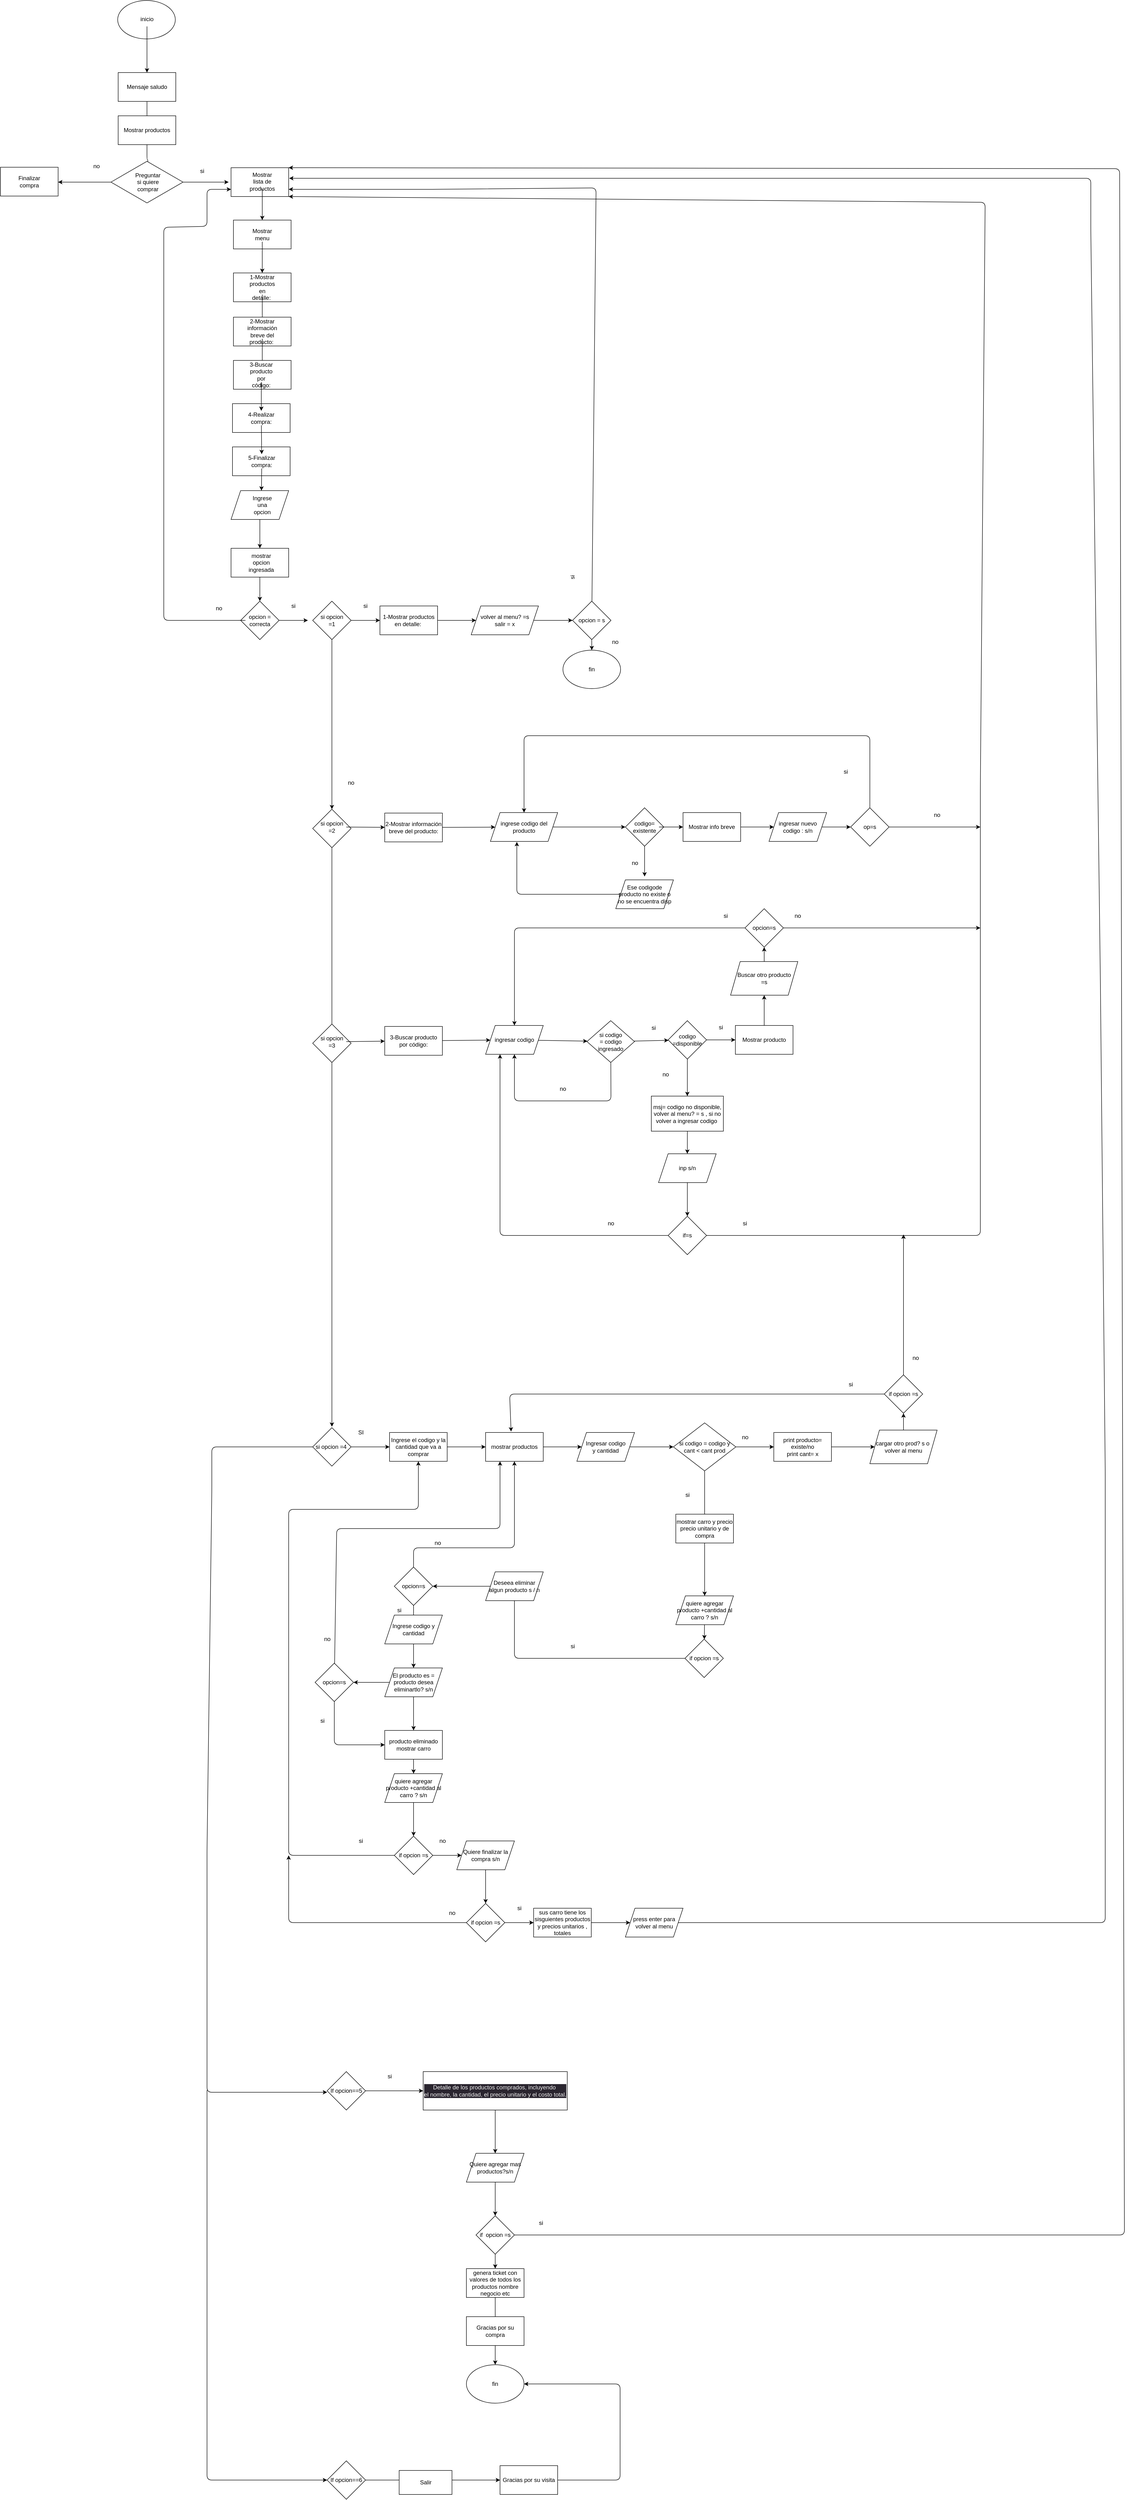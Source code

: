<mxfile>
    <diagram id="wGuZTnUREqj2o4ZN46lO" name="Página-1">
        <mxGraphModel dx="576" dy="446" grid="1" gridSize="10" guides="1" tooltips="1" connect="1" arrows="1" fold="1" page="1" pageScale="1" pageWidth="827" pageHeight="1169" math="0" shadow="0">
            <root>
                <mxCell id="0"/>
                <mxCell id="1" parent="0"/>
                <mxCell id="4" value="" style="ellipse;whiteSpace=wrap;html=1;" parent="1" vertex="1">
                    <mxGeometry x="294" y="10" width="120" height="80" as="geometry"/>
                </mxCell>
                <mxCell id="15" value="" style="edgeStyle=none;html=1;" parent="1" source="5" target="6" edge="1">
                    <mxGeometry relative="1" as="geometry"/>
                </mxCell>
                <mxCell id="5" value="inicio" style="text;html=1;strokeColor=none;fillColor=none;align=center;verticalAlign=middle;whiteSpace=wrap;rounded=0;" parent="1" vertex="1">
                    <mxGeometry x="325" y="34" width="60" height="30" as="geometry"/>
                </mxCell>
                <mxCell id="14" value="" style="edgeStyle=elbowEdgeStyle;html=1;elbow=vertical;startArrow=none;endArrow=none;" parent="1" source="6" target="7" edge="1">
                    <mxGeometry relative="1" as="geometry"/>
                </mxCell>
                <UserObject label="Mensaje saludo" treeRoot="1" id="6">
                    <mxCell style="whiteSpace=wrap;html=1;align=center;treeFolding=1;treeMoving=1;newEdgeStyle={&quot;edgeStyle&quot;:&quot;elbowEdgeStyle&quot;,&quot;startArrow&quot;:&quot;none&quot;,&quot;endArrow&quot;:&quot;none&quot;};" parent="1" vertex="1">
                        <mxGeometry x="295" y="160" width="120" height="60" as="geometry"/>
                    </mxCell>
                </UserObject>
                <mxCell id="13" value="" style="edgeStyle=elbowEdgeStyle;html=1;elbow=vertical;startArrow=none;endArrow=none;" parent="1" source="7" target="12" edge="1">
                    <mxGeometry relative="1" as="geometry"/>
                </mxCell>
                <UserObject label="Mostrar productos" treeRoot="1" id="7">
                    <mxCell style="whiteSpace=wrap;html=1;align=center;treeFolding=1;treeMoving=1;newEdgeStyle={&quot;edgeStyle&quot;:&quot;elbowEdgeStyle&quot;,&quot;startArrow&quot;:&quot;none&quot;,&quot;endArrow&quot;:&quot;none&quot;};" parent="1" vertex="1">
                        <mxGeometry x="295" y="250" width="120" height="60" as="geometry"/>
                    </mxCell>
                </UserObject>
                <mxCell id="22" value="" style="edgeStyle=none;html=1;" parent="1" source="10" edge="1">
                    <mxGeometry relative="1" as="geometry">
                        <mxPoint x="525" y="388" as="targetPoint"/>
                    </mxGeometry>
                </mxCell>
                <mxCell id="26" value="" style="edgeStyle=none;html=1;" parent="1" source="10" edge="1">
                    <mxGeometry relative="1" as="geometry">
                        <mxPoint x="170" y="388" as="targetPoint"/>
                    </mxGeometry>
                </mxCell>
                <mxCell id="10" value="" style="html=1;whiteSpace=wrap;aspect=fixed;shape=isoRectangle;" parent="1" vertex="1">
                    <mxGeometry x="280" y="343" width="150" height="90" as="geometry"/>
                </mxCell>
                <mxCell id="12" value="Preguntar si quiere comprar" style="text;html=1;strokeColor=none;fillColor=none;align=center;verticalAlign=middle;whiteSpace=wrap;rounded=0;" parent="1" vertex="1">
                    <mxGeometry x="327" y="373" width="60" height="30" as="geometry"/>
                </mxCell>
                <mxCell id="27" value="" style="whiteSpace=wrap;html=1;" parent="1" vertex="1">
                    <mxGeometry x="50" y="357" width="120" height="60" as="geometry"/>
                </mxCell>
                <mxCell id="29" value="Finalizar compra" style="text;html=1;strokeColor=none;fillColor=none;align=center;verticalAlign=middle;whiteSpace=wrap;rounded=0;" parent="1" vertex="1">
                    <mxGeometry x="80" y="372" width="60" height="30" as="geometry"/>
                </mxCell>
                <mxCell id="30" value="" style="whiteSpace=wrap;html=1;" parent="1" vertex="1">
                    <mxGeometry x="530" y="358" width="120" height="60" as="geometry"/>
                </mxCell>
                <mxCell id="34" value="" style="edgeStyle=none;html=1;" parent="1" source="32" target="33" edge="1">
                    <mxGeometry relative="1" as="geometry"/>
                </mxCell>
                <mxCell id="32" value="Mostrar lista de productos" style="text;html=1;strokeColor=none;fillColor=none;align=center;verticalAlign=middle;whiteSpace=wrap;rounded=0;" parent="1" vertex="1">
                    <mxGeometry x="565" y="372" width="60" height="30" as="geometry"/>
                </mxCell>
                <mxCell id="33" value="" style="whiteSpace=wrap;html=1;" parent="1" vertex="1">
                    <mxGeometry x="535" y="467" width="120" height="60" as="geometry"/>
                </mxCell>
                <mxCell id="39" value="" style="edgeStyle=none;html=1;" parent="1" source="35" target="38" edge="1">
                    <mxGeometry relative="1" as="geometry"/>
                </mxCell>
                <mxCell id="35" value="Mostrar menu" style="text;html=1;strokeColor=none;fillColor=none;align=center;verticalAlign=middle;whiteSpace=wrap;rounded=0;" parent="1" vertex="1">
                    <mxGeometry x="565" y="482" width="60" height="30" as="geometry"/>
                </mxCell>
                <mxCell id="38" value="" style="whiteSpace=wrap;html=1;" parent="1" vertex="1">
                    <mxGeometry x="535" y="577" width="120" height="60" as="geometry"/>
                </mxCell>
                <mxCell id="47" value="" style="edgeStyle=none;html=1;" parent="1" edge="1">
                    <mxGeometry relative="1" as="geometry">
                        <mxPoint x="595" y="622" as="sourcePoint"/>
                        <mxPoint x="595" y="684" as="targetPoint"/>
                    </mxGeometry>
                </mxCell>
                <mxCell id="41" value="" style="whiteSpace=wrap;html=1;" parent="1" vertex="1">
                    <mxGeometry x="535" y="669" width="120" height="60" as="geometry"/>
                </mxCell>
                <mxCell id="48" value="" style="edgeStyle=none;html=1;" parent="1" edge="1">
                    <mxGeometry relative="1" as="geometry">
                        <mxPoint x="595" y="714" as="sourcePoint"/>
                        <mxPoint x="595" y="774" as="targetPoint"/>
                    </mxGeometry>
                </mxCell>
                <mxCell id="43" value="" style="whiteSpace=wrap;html=1;" parent="1" vertex="1">
                    <mxGeometry x="535" y="759" width="120" height="60" as="geometry"/>
                </mxCell>
                <mxCell id="45" value="" style="whiteSpace=wrap;html=1;" parent="1" vertex="1">
                    <mxGeometry x="533" y="849" width="120" height="60" as="geometry"/>
                </mxCell>
                <mxCell id="50" value="" style="whiteSpace=wrap;html=1;" parent="1" vertex="1">
                    <mxGeometry x="533" y="939" width="120" height="60" as="geometry"/>
                </mxCell>
                <mxCell id="74" value="" style="edgeStyle=none;html=1;" parent="1" source="51" edge="1">
                    <mxGeometry relative="1" as="geometry">
                        <mxPoint x="593.33" y="1030" as="targetPoint"/>
                    </mxGeometry>
                </mxCell>
                <mxCell id="51" value="5-Finalizar compra:" style="text;html=1;strokeColor=none;fillColor=none;align=center;verticalAlign=middle;whiteSpace=wrap;rounded=0;" parent="1" vertex="1">
                    <mxGeometry x="564" y="954" width="60" height="30" as="geometry"/>
                </mxCell>
                <mxCell id="59" value="" style="edgeStyle=none;html=1;" parent="1" source="52" target="51" edge="1">
                    <mxGeometry relative="1" as="geometry"/>
                </mxCell>
                <mxCell id="52" value="4-Realizar compra:" style="text;html=1;strokeColor=none;fillColor=none;align=center;verticalAlign=middle;whiteSpace=wrap;rounded=0;" parent="1" vertex="1">
                    <mxGeometry x="563" y="864" width="60" height="30" as="geometry"/>
                </mxCell>
                <mxCell id="58" value="" style="edgeStyle=none;html=1;" parent="1" source="53" target="52" edge="1">
                    <mxGeometry relative="1" as="geometry"/>
                </mxCell>
                <mxCell id="53" value="3-Buscar producto por código:" style="text;html=1;strokeColor=none;fillColor=none;align=center;verticalAlign=middle;whiteSpace=wrap;rounded=0;" parent="1" vertex="1">
                    <mxGeometry x="563" y="774" width="60" height="30" as="geometry"/>
                </mxCell>
                <mxCell id="54" value="1-Mostrar productos en detalle:&amp;nbsp;" style="text;html=1;strokeColor=none;fillColor=none;align=center;verticalAlign=middle;whiteSpace=wrap;rounded=0;" parent="1" vertex="1">
                    <mxGeometry x="565" y="592" width="60" height="30" as="geometry"/>
                </mxCell>
                <mxCell id="55" value="2-Mostrar información breve del producto:&amp;nbsp;" style="text;html=1;strokeColor=none;fillColor=none;align=center;verticalAlign=middle;whiteSpace=wrap;rounded=0;" parent="1" vertex="1">
                    <mxGeometry x="565" y="684" width="60" height="30" as="geometry"/>
                </mxCell>
                <mxCell id="56" value="si" style="text;html=1;strokeColor=none;fillColor=none;align=center;verticalAlign=middle;whiteSpace=wrap;rounded=0;" parent="1" vertex="1">
                    <mxGeometry x="440" y="350" width="60" height="30" as="geometry"/>
                </mxCell>
                <mxCell id="57" value="no" style="text;html=1;strokeColor=none;fillColor=none;align=center;verticalAlign=middle;whiteSpace=wrap;rounded=0;" parent="1" vertex="1">
                    <mxGeometry x="220" y="340" width="60" height="30" as="geometry"/>
                </mxCell>
                <mxCell id="86" value="" style="edgeStyle=none;html=1;" parent="1" source="75" target="84" edge="1">
                    <mxGeometry relative="1" as="geometry"/>
                </mxCell>
                <mxCell id="75" value="" style="shape=parallelogram;perimeter=parallelogramPerimeter;whiteSpace=wrap;html=1;fixedSize=1;" parent="1" vertex="1">
                    <mxGeometry x="530" y="1030" width="120" height="60" as="geometry"/>
                </mxCell>
                <mxCell id="76" value="Ingrese una opcion" style="text;html=1;strokeColor=none;fillColor=none;align=center;verticalAlign=middle;whiteSpace=wrap;rounded=0;" parent="1" vertex="1">
                    <mxGeometry x="565" y="1045" width="60" height="30" as="geometry"/>
                </mxCell>
                <mxCell id="89" value="" style="edgeStyle=none;html=1;" parent="1" source="84" target="88" edge="1">
                    <mxGeometry relative="1" as="geometry"/>
                </mxCell>
                <mxCell id="84" value="" style="whiteSpace=wrap;html=1;" parent="1" vertex="1">
                    <mxGeometry x="530" y="1150" width="120" height="60" as="geometry"/>
                </mxCell>
                <mxCell id="87" value="mostrar opcion ingresada" style="text;html=1;strokeColor=none;fillColor=none;align=center;verticalAlign=middle;whiteSpace=wrap;rounded=0;" parent="1" vertex="1">
                    <mxGeometry x="563" y="1165" width="60" height="30" as="geometry"/>
                </mxCell>
                <mxCell id="92" value="" style="edgeStyle=none;html=1;" parent="1" source="88" edge="1">
                    <mxGeometry relative="1" as="geometry">
                        <mxPoint x="690" y="1300" as="targetPoint"/>
                    </mxGeometry>
                </mxCell>
                <mxCell id="88" value="" style="rhombus;whiteSpace=wrap;html=1;" parent="1" vertex="1">
                    <mxGeometry x="550" y="1260" width="80" height="80" as="geometry"/>
                </mxCell>
                <mxCell id="100" style="edgeStyle=none;html=1;entryX=0;entryY=0.75;entryDx=0;entryDy=0;" parent="1" source="90" target="30" edge="1">
                    <mxGeometry relative="1" as="geometry">
                        <mxPoint x="400" y="1300" as="targetPoint"/>
                        <Array as="points">
                            <mxPoint x="390" y="1300"/>
                            <mxPoint x="390" y="482"/>
                            <mxPoint x="480" y="480"/>
                            <mxPoint x="480" y="403"/>
                        </Array>
                    </mxGeometry>
                </mxCell>
                <mxCell id="90" value="opcion = correcta" style="text;html=1;strokeColor=none;fillColor=none;align=center;verticalAlign=middle;whiteSpace=wrap;rounded=0;" parent="1" vertex="1">
                    <mxGeometry x="560" y="1285" width="60" height="30" as="geometry"/>
                </mxCell>
                <mxCell id="96" value="si" style="text;html=1;strokeColor=none;fillColor=none;align=center;verticalAlign=middle;whiteSpace=wrap;rounded=0;" parent="1" vertex="1">
                    <mxGeometry x="780" y="1255" width="60" height="30" as="geometry"/>
                </mxCell>
                <mxCell id="99" value="no" style="text;html=1;strokeColor=none;fillColor=none;align=center;verticalAlign=middle;whiteSpace=wrap;rounded=0;" parent="1" vertex="1">
                    <mxGeometry x="475" y="1260" width="60" height="30" as="geometry"/>
                </mxCell>
                <mxCell id="104" value="" style="edgeStyle=none;html=1;" parent="1" source="101" target="103" edge="1">
                    <mxGeometry relative="1" as="geometry"/>
                </mxCell>
                <mxCell id="106" value="" style="edgeStyle=none;html=1;" parent="1" source="101" target="105" edge="1">
                    <mxGeometry relative="1" as="geometry"/>
                </mxCell>
                <mxCell id="101" value="" style="rhombus;whiteSpace=wrap;html=1;" parent="1" vertex="1">
                    <mxGeometry x="700" y="1260" width="80" height="80" as="geometry"/>
                </mxCell>
                <mxCell id="102" value="si opcion =1" style="text;html=1;strokeColor=none;fillColor=none;align=center;verticalAlign=middle;whiteSpace=wrap;rounded=0;" parent="1" vertex="1">
                    <mxGeometry x="710" y="1285" width="60" height="30" as="geometry"/>
                </mxCell>
                <mxCell id="118" value="" style="edgeStyle=none;html=1;" parent="1" source="103" edge="1">
                    <mxGeometry relative="1" as="geometry">
                        <mxPoint x="1040" y="1300" as="targetPoint"/>
                    </mxGeometry>
                </mxCell>
                <mxCell id="103" value="1-Mostrar productos en detalle:&amp;nbsp;" style="whiteSpace=wrap;html=1;" parent="1" vertex="1">
                    <mxGeometry x="840" y="1270" width="120" height="60" as="geometry"/>
                </mxCell>
                <mxCell id="116" value="" style="edgeStyle=none;html=1;" parent="1" source="105" target="114" edge="1">
                    <mxGeometry relative="1" as="geometry"/>
                </mxCell>
                <mxCell id="105" value="" style="rhombus;whiteSpace=wrap;html=1;" parent="1" vertex="1">
                    <mxGeometry x="700" y="1693" width="80" height="80" as="geometry"/>
                </mxCell>
                <mxCell id="109" value="" style="edgeStyle=none;html=1;" parent="1" source="107" target="108" edge="1">
                    <mxGeometry relative="1" as="geometry"/>
                </mxCell>
                <mxCell id="107" value="si opcion =2" style="text;html=1;strokeColor=none;fillColor=none;align=center;verticalAlign=middle;whiteSpace=wrap;rounded=0;" parent="1" vertex="1">
                    <mxGeometry x="710" y="1715" width="60" height="30" as="geometry"/>
                </mxCell>
                <mxCell id="137" value="" style="edgeStyle=none;html=1;" parent="1" source="108" target="130" edge="1">
                    <mxGeometry relative="1" as="geometry"/>
                </mxCell>
                <mxCell id="108" value="2-Mostrar información breve del producto:" style="whiteSpace=wrap;html=1;" parent="1" vertex="1">
                    <mxGeometry x="850" y="1701" width="120" height="60" as="geometry"/>
                </mxCell>
                <mxCell id="110" value="no" style="text;html=1;strokeColor=none;fillColor=none;align=center;verticalAlign=middle;whiteSpace=wrap;rounded=0;" parent="1" vertex="1">
                    <mxGeometry x="750" y="1623" width="60" height="30" as="geometry"/>
                </mxCell>
                <mxCell id="111" value="si" style="text;html=1;strokeColor=none;fillColor=none;align=center;verticalAlign=middle;whiteSpace=wrap;rounded=0;" parent="1" vertex="1">
                    <mxGeometry x="630" y="1255" width="60" height="30" as="geometry"/>
                </mxCell>
                <mxCell id="180" style="edgeStyle=none;html=1;" edge="1" parent="1" source="112">
                    <mxGeometry relative="1" as="geometry">
                        <mxPoint x="740" y="2978" as="targetPoint"/>
                    </mxGeometry>
                </mxCell>
                <mxCell id="112" value="" style="rhombus;whiteSpace=wrap;html=1;" parent="1" vertex="1">
                    <mxGeometry x="700" y="2140" width="80" height="80" as="geometry"/>
                </mxCell>
                <mxCell id="113" value="" style="edgeStyle=none;html=1;" parent="1" source="114" target="115" edge="1">
                    <mxGeometry relative="1" as="geometry"/>
                </mxCell>
                <mxCell id="114" value="si opcion =3" style="text;html=1;strokeColor=none;fillColor=none;align=center;verticalAlign=middle;whiteSpace=wrap;rounded=0;" parent="1" vertex="1">
                    <mxGeometry x="710" y="2162" width="60" height="30" as="geometry"/>
                </mxCell>
                <mxCell id="140" value="" style="edgeStyle=none;html=1;" parent="1" source="115" target="139" edge="1">
                    <mxGeometry relative="1" as="geometry"/>
                </mxCell>
                <mxCell id="115" value="3-Buscar producto por código:" style="whiteSpace=wrap;html=1;" parent="1" vertex="1">
                    <mxGeometry x="850" y="2145" width="120" height="60" as="geometry"/>
                </mxCell>
                <mxCell id="121" value="" style="edgeStyle=none;html=1;" parent="1" source="119" target="120" edge="1">
                    <mxGeometry relative="1" as="geometry"/>
                </mxCell>
                <mxCell id="119" value="volver al menu? =s&lt;br&gt;salir = x" style="shape=parallelogram;perimeter=parallelogramPerimeter;whiteSpace=wrap;html=1;fixedSize=1;" parent="1" vertex="1">
                    <mxGeometry x="1030" y="1270" width="140" height="60" as="geometry"/>
                </mxCell>
                <mxCell id="124" style="edgeStyle=none;html=1;entryX=1;entryY=0.75;entryDx=0;entryDy=0;" parent="1" source="120" target="30" edge="1">
                    <mxGeometry relative="1" as="geometry">
                        <mxPoint x="1281" y="1130" as="targetPoint"/>
                        <Array as="points">
                            <mxPoint x="1290" y="400"/>
                            <mxPoint x="950" y="403"/>
                        </Array>
                    </mxGeometry>
                </mxCell>
                <mxCell id="126" value="" style="edgeStyle=none;html=1;" parent="1" source="120" target="125" edge="1">
                    <mxGeometry relative="1" as="geometry"/>
                </mxCell>
                <mxCell id="120" value="" style="rhombus;whiteSpace=wrap;html=1;" parent="1" vertex="1">
                    <mxGeometry x="1241" y="1260" width="80" height="80" as="geometry"/>
                </mxCell>
                <mxCell id="123" value="opcion = s" style="text;html=1;strokeColor=none;fillColor=none;align=center;verticalAlign=middle;whiteSpace=wrap;rounded=0;" parent="1" vertex="1">
                    <mxGeometry x="1251" y="1285" width="60" height="30" as="geometry"/>
                </mxCell>
                <mxCell id="125" value="fin" style="ellipse;whiteSpace=wrap;html=1;" parent="1" vertex="1">
                    <mxGeometry x="1221" y="1362" width="120" height="80" as="geometry"/>
                </mxCell>
                <mxCell id="127" value="si" style="text;html=1;strokeColor=none;fillColor=none;align=center;verticalAlign=middle;whiteSpace=wrap;rounded=0;rotation=-90;" parent="1" vertex="1">
                    <mxGeometry x="1211" y="1195" width="60" height="30" as="geometry"/>
                </mxCell>
                <mxCell id="128" value="no" style="text;html=1;strokeColor=none;fillColor=none;align=center;verticalAlign=middle;whiteSpace=wrap;rounded=0;" parent="1" vertex="1">
                    <mxGeometry x="1300" y="1330" width="60" height="30" as="geometry"/>
                </mxCell>
                <mxCell id="129" value="" style="edgeStyle=none;html=1;" parent="1" source="130" target="132" edge="1">
                    <mxGeometry relative="1" as="geometry"/>
                </mxCell>
                <mxCell id="130" value="ingrese codigo del producto" style="shape=parallelogram;perimeter=parallelogramPerimeter;whiteSpace=wrap;html=1;fixedSize=1;" parent="1" vertex="1">
                    <mxGeometry x="1070" y="1700" width="140" height="60" as="geometry"/>
                </mxCell>
                <mxCell id="131" value="" style="edgeStyle=none;html=1;" parent="1" source="132" edge="1">
                    <mxGeometry relative="1" as="geometry">
                        <mxPoint x="1391" y="1833" as="targetPoint"/>
                    </mxGeometry>
                </mxCell>
                <mxCell id="132" value="" style="rhombus;whiteSpace=wrap;html=1;" parent="1" vertex="1">
                    <mxGeometry x="1351" y="1690" width="80" height="80" as="geometry"/>
                </mxCell>
                <mxCell id="190" value="" style="edgeStyle=none;html=1;" edge="1" parent="1" source="133" target="189">
                    <mxGeometry relative="1" as="geometry"/>
                </mxCell>
                <mxCell id="133" value="codigo=&lt;br&gt;existente" style="text;html=1;strokeColor=none;fillColor=none;align=center;verticalAlign=middle;whiteSpace=wrap;rounded=0;" parent="1" vertex="1">
                    <mxGeometry x="1361" y="1715" width="60" height="30" as="geometry"/>
                </mxCell>
                <mxCell id="135" value="si" style="text;html=1;strokeColor=none;fillColor=none;align=center;verticalAlign=middle;whiteSpace=wrap;rounded=0;rotation=0;" parent="1" vertex="1">
                    <mxGeometry x="1780" y="1600" width="60" height="30" as="geometry"/>
                </mxCell>
                <mxCell id="136" value="no" style="text;html=1;strokeColor=none;fillColor=none;align=center;verticalAlign=middle;whiteSpace=wrap;rounded=0;" parent="1" vertex="1">
                    <mxGeometry x="1341" y="1790" width="60" height="30" as="geometry"/>
                </mxCell>
                <mxCell id="142" value="" style="edgeStyle=none;html=1;" parent="1" source="139" target="141" edge="1">
                    <mxGeometry relative="1" as="geometry"/>
                </mxCell>
                <mxCell id="139" value="ingresar codigo" style="shape=parallelogram;perimeter=parallelogramPerimeter;whiteSpace=wrap;html=1;fixedSize=1;" parent="1" vertex="1">
                    <mxGeometry x="1060" y="2143" width="120" height="60" as="geometry"/>
                </mxCell>
                <mxCell id="144" value="" style="edgeStyle=none;html=1;" parent="1" source="141" target="143" edge="1">
                    <mxGeometry relative="1" as="geometry"/>
                </mxCell>
                <mxCell id="148" style="edgeStyle=none;html=1;entryX=0.5;entryY=1;entryDx=0;entryDy=0;" edge="1" parent="1" source="141" target="139">
                    <mxGeometry relative="1" as="geometry">
                        <Array as="points">
                            <mxPoint x="1321" y="2300"/>
                            <mxPoint x="1120" y="2300"/>
                        </Array>
                    </mxGeometry>
                </mxCell>
                <mxCell id="141" value="si codigo&lt;br&gt;= codigo ingresado" style="rhombus;whiteSpace=wrap;html=1;" parent="1" vertex="1">
                    <mxGeometry x="1271" y="2133" width="99" height="87" as="geometry"/>
                </mxCell>
                <mxCell id="146" value="" style="edgeStyle=none;html=1;" edge="1" parent="1" source="143" target="145">
                    <mxGeometry relative="1" as="geometry"/>
                </mxCell>
                <mxCell id="154" value="" style="edgeStyle=none;html=1;" edge="1" parent="1" source="143" target="153">
                    <mxGeometry relative="1" as="geometry"/>
                </mxCell>
                <mxCell id="143" value="codigo&lt;br&gt;=disponible" style="rhombus;whiteSpace=wrap;html=1;" parent="1" vertex="1">
                    <mxGeometry x="1440" y="2133" width="80" height="80" as="geometry"/>
                </mxCell>
                <mxCell id="172" value="" style="edgeStyle=none;html=1;" edge="1" parent="1" source="145" target="171">
                    <mxGeometry relative="1" as="geometry"/>
                </mxCell>
                <mxCell id="145" value="Mostrar producto" style="whiteSpace=wrap;html=1;" vertex="1" parent="1">
                    <mxGeometry x="1580" y="2143" width="120" height="60" as="geometry"/>
                </mxCell>
                <mxCell id="147" value="no" style="text;html=1;strokeColor=none;fillColor=none;align=center;verticalAlign=middle;whiteSpace=wrap;rounded=0;" vertex="1" parent="1">
                    <mxGeometry x="1191" y="2260" width="60" height="30" as="geometry"/>
                </mxCell>
                <mxCell id="149" value="si" style="text;html=1;strokeColor=none;fillColor=none;align=center;verticalAlign=middle;whiteSpace=wrap;rounded=0;" vertex="1" parent="1">
                    <mxGeometry x="1380" y="2133" width="60" height="30" as="geometry"/>
                </mxCell>
                <mxCell id="150" value="si" style="text;html=1;strokeColor=none;fillColor=none;align=center;verticalAlign=middle;whiteSpace=wrap;rounded=0;" vertex="1" parent="1">
                    <mxGeometry x="1520" y="2132" width="60" height="30" as="geometry"/>
                </mxCell>
                <mxCell id="156" value="" style="edgeStyle=none;html=1;" edge="1" parent="1" source="153" target="155">
                    <mxGeometry relative="1" as="geometry"/>
                </mxCell>
                <mxCell id="153" value="msj= codigo no disponible, volver al menu? = s , si no volver a ingresar codigo&amp;nbsp;" style="whiteSpace=wrap;html=1;" vertex="1" parent="1">
                    <mxGeometry x="1405" y="2290" width="150" height="73" as="geometry"/>
                </mxCell>
                <mxCell id="161" value="" style="edgeStyle=none;html=1;" edge="1" parent="1" source="155" target="160">
                    <mxGeometry relative="1" as="geometry"/>
                </mxCell>
                <mxCell id="155" value="inp s/n" style="shape=parallelogram;perimeter=parallelogramPerimeter;whiteSpace=wrap;html=1;fixedSize=1;" vertex="1" parent="1">
                    <mxGeometry x="1420" y="2410" width="120" height="60" as="geometry"/>
                </mxCell>
                <mxCell id="162" style="edgeStyle=none;html=1;entryX=0.25;entryY=1;entryDx=0;entryDy=0;" edge="1" parent="1" source="160" target="139">
                    <mxGeometry relative="1" as="geometry">
                        <Array as="points">
                            <mxPoint x="1090" y="2580"/>
                        </Array>
                    </mxGeometry>
                </mxCell>
                <mxCell id="165" style="edgeStyle=none;html=1;exitX=1;exitY=0.5;exitDx=0;exitDy=0;entryX=1;entryY=1;entryDx=0;entryDy=0;" edge="1" parent="1" source="160" target="30">
                    <mxGeometry relative="1" as="geometry">
                        <mxPoint x="1710" y="2580" as="targetPoint"/>
                        <Array as="points">
                            <mxPoint x="1750" y="2580"/>
                            <mxPoint x="2090" y="2580"/>
                            <mxPoint x="2090" y="1650"/>
                            <mxPoint x="2100" y="430"/>
                        </Array>
                    </mxGeometry>
                </mxCell>
                <mxCell id="160" value="if=s" style="rhombus;whiteSpace=wrap;html=1;" vertex="1" parent="1">
                    <mxGeometry x="1440" y="2540" width="80" height="80" as="geometry"/>
                </mxCell>
                <mxCell id="164" value="no" style="text;html=1;strokeColor=none;fillColor=none;align=center;verticalAlign=middle;whiteSpace=wrap;rounded=0;" vertex="1" parent="1">
                    <mxGeometry x="1290.5" y="2540" width="60" height="30" as="geometry"/>
                </mxCell>
                <mxCell id="166" value="si" style="text;html=1;strokeColor=none;fillColor=none;align=center;verticalAlign=middle;whiteSpace=wrap;rounded=0;" vertex="1" parent="1">
                    <mxGeometry x="1570" y="2540" width="60" height="30" as="geometry"/>
                </mxCell>
                <mxCell id="168" value="no" style="text;html=1;strokeColor=none;fillColor=none;align=center;verticalAlign=middle;whiteSpace=wrap;rounded=0;" vertex="1" parent="1">
                    <mxGeometry x="1405" y="2230" width="60" height="30" as="geometry"/>
                </mxCell>
                <mxCell id="176" style="edgeStyle=none;html=1;entryX=0.5;entryY=0;entryDx=0;entryDy=0;" edge="1" parent="1" source="169" target="139">
                    <mxGeometry relative="1" as="geometry">
                        <mxPoint x="1140" y="1940" as="targetPoint"/>
                        <Array as="points">
                            <mxPoint x="1120" y="1940"/>
                        </Array>
                    </mxGeometry>
                </mxCell>
                <mxCell id="177" style="edgeStyle=none;html=1;" edge="1" parent="1" source="169">
                    <mxGeometry relative="1" as="geometry">
                        <mxPoint x="2090" y="1940" as="targetPoint"/>
                    </mxGeometry>
                </mxCell>
                <mxCell id="169" value="opcion=s" style="rhombus;whiteSpace=wrap;html=1;" vertex="1" parent="1">
                    <mxGeometry x="1600" y="1900" width="80" height="80" as="geometry"/>
                </mxCell>
                <mxCell id="173" value="" style="edgeStyle=none;html=1;" edge="1" parent="1" source="171" target="169">
                    <mxGeometry relative="1" as="geometry"/>
                </mxCell>
                <mxCell id="171" value="Buscar otro producto&lt;br&gt;=s" style="shape=parallelogram;perimeter=parallelogramPerimeter;whiteSpace=wrap;html=1;fixedSize=1;" vertex="1" parent="1">
                    <mxGeometry x="1570" y="2010" width="140" height="70" as="geometry"/>
                </mxCell>
                <mxCell id="175" value="si" style="text;html=1;strokeColor=none;fillColor=none;align=center;verticalAlign=middle;whiteSpace=wrap;rounded=0;" vertex="1" parent="1">
                    <mxGeometry x="1530" y="1900" width="60" height="30" as="geometry"/>
                </mxCell>
                <mxCell id="178" value="no" style="text;html=1;strokeColor=none;fillColor=none;align=center;verticalAlign=middle;whiteSpace=wrap;rounded=0;" vertex="1" parent="1">
                    <mxGeometry x="1680" y="1900" width="60" height="30" as="geometry"/>
                </mxCell>
                <mxCell id="200" value="" style="edgeStyle=none;html=1;" edge="1" parent="1" source="181" target="199">
                    <mxGeometry relative="1" as="geometry"/>
                </mxCell>
                <mxCell id="268" style="edgeStyle=none;html=1;exitX=0;exitY=0.5;exitDx=0;exitDy=0;" edge="1" parent="1" source="181">
                    <mxGeometry relative="1" as="geometry">
                        <mxPoint x="730" y="4363" as="targetPoint"/>
                        <mxPoint x="600" y="3020" as="sourcePoint"/>
                        <Array as="points">
                            <mxPoint x="490" y="3020"/>
                            <mxPoint x="490" y="3110"/>
                            <mxPoint x="480" y="3860"/>
                            <mxPoint x="480" y="4363"/>
                        </Array>
                    </mxGeometry>
                </mxCell>
                <mxCell id="181" value="si opcion =4&amp;nbsp;" style="rhombus;whiteSpace=wrap;html=1;" vertex="1" parent="1">
                    <mxGeometry x="700" y="2980" width="80" height="80" as="geometry"/>
                </mxCell>
                <mxCell id="188" style="edgeStyle=none;html=1;entryX=0.393;entryY=1.017;entryDx=0;entryDy=0;entryPerimeter=0;" edge="1" parent="1" source="187" target="130">
                    <mxGeometry relative="1" as="geometry">
                        <mxPoint x="1137" y="1870" as="targetPoint"/>
                        <Array as="points">
                            <mxPoint x="1125" y="1870"/>
                        </Array>
                    </mxGeometry>
                </mxCell>
                <mxCell id="187" value="Ese codigode producto no existe o no se encuentra disp" style="shape=parallelogram;perimeter=parallelogramPerimeter;whiteSpace=wrap;html=1;fixedSize=1;" vertex="1" parent="1">
                    <mxGeometry x="1331" y="1840" width="120" height="60" as="geometry"/>
                </mxCell>
                <mxCell id="192" value="" style="edgeStyle=none;html=1;" edge="1" parent="1" source="189" target="191">
                    <mxGeometry relative="1" as="geometry"/>
                </mxCell>
                <mxCell id="189" value="Mostrar info breve" style="whiteSpace=wrap;html=1;" vertex="1" parent="1">
                    <mxGeometry x="1471" y="1700" width="120" height="60" as="geometry"/>
                </mxCell>
                <mxCell id="194" value="" style="edgeStyle=none;html=1;" edge="1" parent="1" source="191" target="193">
                    <mxGeometry relative="1" as="geometry"/>
                </mxCell>
                <mxCell id="191" value="ingresar nuevo codigo : s/n" style="shape=parallelogram;perimeter=parallelogramPerimeter;whiteSpace=wrap;html=1;fixedSize=1;" vertex="1" parent="1">
                    <mxGeometry x="1650" y="1700" width="120" height="60" as="geometry"/>
                </mxCell>
                <mxCell id="195" style="edgeStyle=none;html=1;entryX=0.5;entryY=0;entryDx=0;entryDy=0;" edge="1" parent="1" source="193" target="130">
                    <mxGeometry relative="1" as="geometry">
                        <Array as="points">
                            <mxPoint x="1860" y="1540"/>
                            <mxPoint x="1140" y="1540"/>
                        </Array>
                    </mxGeometry>
                </mxCell>
                <mxCell id="196" style="edgeStyle=none;html=1;" edge="1" parent="1" source="193">
                    <mxGeometry relative="1" as="geometry">
                        <mxPoint x="2090" y="1730" as="targetPoint"/>
                    </mxGeometry>
                </mxCell>
                <mxCell id="193" value="op=s" style="rhombus;whiteSpace=wrap;html=1;" vertex="1" parent="1">
                    <mxGeometry x="1820" y="1690" width="80" height="80" as="geometry"/>
                </mxCell>
                <mxCell id="197" value="no" style="text;html=1;strokeColor=none;fillColor=none;align=center;verticalAlign=middle;whiteSpace=wrap;rounded=0;rotation=0;" vertex="1" parent="1">
                    <mxGeometry x="1970" y="1690" width="60" height="30" as="geometry"/>
                </mxCell>
                <mxCell id="202" value="" style="edgeStyle=none;html=1;" edge="1" parent="1" source="199" target="201">
                    <mxGeometry relative="1" as="geometry"/>
                </mxCell>
                <mxCell id="199" value="Ingrese el codigo y la cantidad que va a comprar" style="rounded=0;whiteSpace=wrap;html=1;" vertex="1" parent="1">
                    <mxGeometry x="860" y="2990" width="120" height="60" as="geometry"/>
                </mxCell>
                <mxCell id="205" value="" style="edgeStyle=none;html=1;" edge="1" parent="1" source="201" target="203">
                    <mxGeometry relative="1" as="geometry"/>
                </mxCell>
                <mxCell id="201" value="mostrar productos" style="rounded=0;whiteSpace=wrap;html=1;" vertex="1" parent="1">
                    <mxGeometry x="1060" y="2990" width="120" height="60" as="geometry"/>
                </mxCell>
                <mxCell id="207" value="" style="edgeStyle=none;html=1;" edge="1" parent="1" source="203" target="206">
                    <mxGeometry relative="1" as="geometry"/>
                </mxCell>
                <mxCell id="203" value="Ingresar codigo&lt;br&gt;y cantidad" style="shape=parallelogram;perimeter=parallelogramPerimeter;whiteSpace=wrap;html=1;fixedSize=1;" vertex="1" parent="1">
                    <mxGeometry x="1250" y="2990" width="120" height="60" as="geometry"/>
                </mxCell>
                <mxCell id="209" value="" style="edgeStyle=none;html=1;startArrow=none;" edge="1" parent="1" source="226" target="208">
                    <mxGeometry relative="1" as="geometry"/>
                </mxCell>
                <mxCell id="213" value="" style="edgeStyle=none;html=1;" edge="1" parent="1" source="206" target="212">
                    <mxGeometry relative="1" as="geometry"/>
                </mxCell>
                <mxCell id="206" value="si codigo = codigo y cant &amp;lt; cant prod" style="rhombus;whiteSpace=wrap;html=1;" vertex="1" parent="1">
                    <mxGeometry x="1451" y="2970" width="130" height="100" as="geometry"/>
                </mxCell>
                <mxCell id="211" value="" style="edgeStyle=none;html=1;" edge="1" parent="1" source="208" target="210">
                    <mxGeometry relative="1" as="geometry"/>
                </mxCell>
                <mxCell id="208" value="quiere agregar producto +cantidad al carro ? s/n" style="shape=parallelogram;perimeter=parallelogramPerimeter;whiteSpace=wrap;html=1;fixedSize=1;" vertex="1" parent="1">
                    <mxGeometry x="1456" y="3330" width="120" height="60" as="geometry"/>
                </mxCell>
                <mxCell id="228" style="edgeStyle=none;html=1;startArrow=none;exitX=0.5;exitY=0;exitDx=0;exitDy=0;" edge="1" parent="1" source="235" target="201">
                    <mxGeometry relative="1" as="geometry">
                        <Array as="points">
                            <mxPoint x="910" y="3230"/>
                            <mxPoint x="1120" y="3230"/>
                        </Array>
                    </mxGeometry>
                </mxCell>
                <mxCell id="210" value="if opcion =s" style="rhombus;whiteSpace=wrap;html=1;" vertex="1" parent="1">
                    <mxGeometry x="1475" y="3420" width="80" height="80" as="geometry"/>
                </mxCell>
                <mxCell id="215" value="" style="edgeStyle=none;html=1;" edge="1" parent="1" source="212" target="214">
                    <mxGeometry relative="1" as="geometry"/>
                </mxCell>
                <mxCell id="212" value="print producto= existe/no&lt;br&gt;print cant= x" style="whiteSpace=wrap;html=1;" vertex="1" parent="1">
                    <mxGeometry x="1660" y="2990" width="120" height="60" as="geometry"/>
                </mxCell>
                <mxCell id="218" value="" style="edgeStyle=none;html=1;" edge="1" parent="1" source="214" target="217">
                    <mxGeometry relative="1" as="geometry"/>
                </mxCell>
                <mxCell id="214" value="cargar otro prod? s o&amp;nbsp; volver al menu" style="shape=parallelogram;perimeter=parallelogramPerimeter;whiteSpace=wrap;html=1;fixedSize=1;" vertex="1" parent="1">
                    <mxGeometry x="1860" y="2985" width="140" height="70" as="geometry"/>
                </mxCell>
                <mxCell id="219" style="edgeStyle=none;html=1;entryX=0.442;entryY=-0.033;entryDx=0;entryDy=0;entryPerimeter=0;" edge="1" parent="1" source="217" target="201">
                    <mxGeometry relative="1" as="geometry">
                        <Array as="points">
                            <mxPoint x="1110" y="2910"/>
                        </Array>
                    </mxGeometry>
                </mxCell>
                <mxCell id="224" style="edgeStyle=none;html=1;" edge="1" parent="1" source="217">
                    <mxGeometry relative="1" as="geometry">
                        <mxPoint x="1930" y="2578" as="targetPoint"/>
                    </mxGeometry>
                </mxCell>
                <mxCell id="217" value="if opcion =s" style="rhombus;whiteSpace=wrap;html=1;" vertex="1" parent="1">
                    <mxGeometry x="1890" y="2870" width="80" height="80" as="geometry"/>
                </mxCell>
                <mxCell id="220" value="si" style="text;html=1;align=center;verticalAlign=middle;resizable=0;points=[];autosize=1;strokeColor=none;fillColor=none;" vertex="1" parent="1">
                    <mxGeometry x="1805" y="2875" width="30" height="30" as="geometry"/>
                </mxCell>
                <mxCell id="225" value="no" style="text;html=1;align=center;verticalAlign=middle;resizable=0;points=[];autosize=1;strokeColor=none;fillColor=none;" vertex="1" parent="1">
                    <mxGeometry x="1935" y="2820" width="40" height="30" as="geometry"/>
                </mxCell>
                <mxCell id="227" value="" style="edgeStyle=none;html=1;endArrow=none;" edge="1" parent="1" source="206" target="226">
                    <mxGeometry relative="1" as="geometry">
                        <mxPoint x="1516" y="3070" as="sourcePoint"/>
                        <mxPoint x="1516" y="3330" as="targetPoint"/>
                    </mxGeometry>
                </mxCell>
                <mxCell id="226" value="mostrar carro y precio precio unitario y de compra" style="rounded=0;whiteSpace=wrap;html=1;" vertex="1" parent="1">
                    <mxGeometry x="1456" y="3160" width="120" height="60" as="geometry"/>
                </mxCell>
                <mxCell id="231" value="si" style="text;html=1;align=center;verticalAlign=middle;resizable=0;points=[];autosize=1;strokeColor=none;fillColor=none;" vertex="1" parent="1">
                    <mxGeometry x="1226" y="3420" width="30" height="30" as="geometry"/>
                </mxCell>
                <mxCell id="245" value="" style="edgeStyle=none;html=1;" edge="1" parent="1" source="235">
                    <mxGeometry relative="1" as="geometry">
                        <mxPoint x="910" y="3480" as="targetPoint"/>
                    </mxGeometry>
                </mxCell>
                <mxCell id="235" value="opcion=s" style="rhombus;whiteSpace=wrap;html=1;" vertex="1" parent="1">
                    <mxGeometry x="870" y="3270" width="80" height="80" as="geometry"/>
                </mxCell>
                <mxCell id="247" value="" style="edgeStyle=none;html=1;" edge="1" parent="1" target="246">
                    <mxGeometry relative="1" as="geometry">
                        <mxPoint x="910" y="3540" as="sourcePoint"/>
                    </mxGeometry>
                </mxCell>
                <mxCell id="243" value="" style="edgeStyle=none;html=1;endArrow=none;" edge="1" parent="1" source="210" target="242">
                    <mxGeometry relative="1" as="geometry">
                        <mxPoint x="1475" y="3460" as="sourcePoint"/>
                        <mxPoint x="1120" y="3050" as="targetPoint"/>
                        <Array as="points">
                            <mxPoint x="1290" y="3460"/>
                            <mxPoint x="1120" y="3460"/>
                        </Array>
                    </mxGeometry>
                </mxCell>
                <mxCell id="244" value="" style="edgeStyle=none;html=1;" edge="1" parent="1" source="242" target="235">
                    <mxGeometry relative="1" as="geometry"/>
                </mxCell>
                <mxCell id="242" value="Deseea eliminar algun producto s / n" style="shape=parallelogram;perimeter=parallelogramPerimeter;whiteSpace=wrap;html=1;fixedSize=1;" vertex="1" parent="1">
                    <mxGeometry x="1060" y="3280" width="120" height="60" as="geometry"/>
                </mxCell>
                <mxCell id="249" value="" style="edgeStyle=none;html=1;" edge="1" parent="1" source="246" target="248">
                    <mxGeometry relative="1" as="geometry"/>
                </mxCell>
                <mxCell id="246" value="producto eliminado&lt;br&gt;mostrar carro" style="whiteSpace=wrap;html=1;" vertex="1" parent="1">
                    <mxGeometry x="850" y="3610" width="120" height="60" as="geometry"/>
                </mxCell>
                <mxCell id="251" value="" style="edgeStyle=none;html=1;" edge="1" parent="1" source="248" target="250">
                    <mxGeometry relative="1" as="geometry"/>
                </mxCell>
                <mxCell id="248" value="quiere agregar producto +cantidad al carro ? s/n" style="shape=parallelogram;perimeter=parallelogramPerimeter;whiteSpace=wrap;html=1;fixedSize=1;" vertex="1" parent="1">
                    <mxGeometry x="850" y="3700" width="120" height="60" as="geometry"/>
                </mxCell>
                <mxCell id="252" style="edgeStyle=none;html=1;entryX=0.5;entryY=1;entryDx=0;entryDy=0;" edge="1" parent="1" source="250" target="199">
                    <mxGeometry relative="1" as="geometry">
                        <Array as="points">
                            <mxPoint x="650" y="3870"/>
                            <mxPoint x="650" y="3150"/>
                            <mxPoint x="920" y="3150"/>
                        </Array>
                    </mxGeometry>
                </mxCell>
                <mxCell id="254" value="" style="edgeStyle=none;html=1;" edge="1" parent="1" source="250">
                    <mxGeometry relative="1" as="geometry">
                        <mxPoint x="1010" y="3870" as="targetPoint"/>
                    </mxGeometry>
                </mxCell>
                <mxCell id="250" value="if opcion =s" style="rhombus;whiteSpace=wrap;html=1;" vertex="1" parent="1">
                    <mxGeometry x="870" y="3830" width="80" height="80" as="geometry"/>
                </mxCell>
                <mxCell id="257" value="" style="edgeStyle=none;html=1;" edge="1" parent="1" source="255" target="256">
                    <mxGeometry relative="1" as="geometry"/>
                </mxCell>
                <mxCell id="255" value="Quiere finalizar la compra s/n" style="shape=parallelogram;perimeter=parallelogramPerimeter;whiteSpace=wrap;html=1;fixedSize=1;" vertex="1" parent="1">
                    <mxGeometry x="1000" y="3840" width="120" height="60" as="geometry"/>
                </mxCell>
                <mxCell id="259" value="" style="edgeStyle=none;html=1;" edge="1" parent="1" source="256" target="258">
                    <mxGeometry relative="1" as="geometry"/>
                </mxCell>
                <mxCell id="264" style="edgeStyle=none;html=1;" edge="1" parent="1" source="256">
                    <mxGeometry relative="1" as="geometry">
                        <mxPoint x="650" y="3870" as="targetPoint"/>
                        <Array as="points">
                            <mxPoint x="650" y="4010"/>
                        </Array>
                    </mxGeometry>
                </mxCell>
                <mxCell id="256" value="if opcion =s" style="rhombus;whiteSpace=wrap;html=1;" vertex="1" parent="1">
                    <mxGeometry x="1020" y="3970" width="80" height="80" as="geometry"/>
                </mxCell>
                <mxCell id="266" value="" style="edgeStyle=none;html=1;" edge="1" parent="1" source="258" target="265">
                    <mxGeometry relative="1" as="geometry"/>
                </mxCell>
                <mxCell id="258" value="sus carro tiene los sisguientes productos y precios unitarios , totales" style="whiteSpace=wrap;html=1;" vertex="1" parent="1">
                    <mxGeometry x="1160" y="3980" width="120" height="60" as="geometry"/>
                </mxCell>
                <mxCell id="260" value="si" style="text;html=1;align=center;verticalAlign=middle;resizable=0;points=[];autosize=1;strokeColor=none;fillColor=none;" vertex="1" parent="1">
                    <mxGeometry x="785" y="3825" width="30" height="30" as="geometry"/>
                </mxCell>
                <mxCell id="261" value="no" style="text;html=1;align=center;verticalAlign=middle;resizable=0;points=[];autosize=1;strokeColor=none;fillColor=none;" vertex="1" parent="1">
                    <mxGeometry x="950" y="3825" width="40" height="30" as="geometry"/>
                </mxCell>
                <mxCell id="262" value="si" style="text;html=1;align=center;verticalAlign=middle;resizable=0;points=[];autosize=1;strokeColor=none;fillColor=none;" vertex="1" parent="1">
                    <mxGeometry x="1115" y="3965" width="30" height="30" as="geometry"/>
                </mxCell>
                <mxCell id="263" value="no" style="text;html=1;align=center;verticalAlign=middle;resizable=0;points=[];autosize=1;strokeColor=none;fillColor=none;" vertex="1" parent="1">
                    <mxGeometry x="970" y="3975" width="40" height="30" as="geometry"/>
                </mxCell>
                <mxCell id="267" style="edgeStyle=none;html=1;entryX=1.008;entryY=0.367;entryDx=0;entryDy=0;entryPerimeter=0;" edge="1" parent="1" source="265" target="30">
                    <mxGeometry relative="1" as="geometry">
                        <mxPoint x="1411" y="4280" as="targetPoint"/>
                        <Array as="points">
                            <mxPoint x="2350" y="4010"/>
                            <mxPoint x="2350" y="3630"/>
                            <mxPoint x="2350" y="3070"/>
                            <mxPoint x="2340" y="2060"/>
                            <mxPoint x="2320" y="490"/>
                            <mxPoint x="2320" y="380"/>
                            <mxPoint x="950" y="380"/>
                            <mxPoint x="750" y="380"/>
                        </Array>
                    </mxGeometry>
                </mxCell>
                <mxCell id="265" value="press enter para volver al menu" style="shape=parallelogram;perimeter=parallelogramPerimeter;whiteSpace=wrap;html=1;fixedSize=1;" vertex="1" parent="1">
                    <mxGeometry x="1351" y="3980" width="120" height="60" as="geometry"/>
                </mxCell>
                <mxCell id="271" style="edgeStyle=none;html=1;" edge="1" parent="1" source="269" target="272">
                    <mxGeometry relative="1" as="geometry">
                        <mxPoint x="1030" y="4360" as="targetPoint"/>
                    </mxGeometry>
                </mxCell>
                <mxCell id="288" value="" style="edgeStyle=none;html=1;" edge="1" parent="1" target="287">
                    <mxGeometry relative="1" as="geometry">
                        <mxPoint x="480" y="4358.261" as="sourcePoint"/>
                        <Array as="points">
                            <mxPoint x="480" y="5170"/>
                        </Array>
                    </mxGeometry>
                </mxCell>
                <mxCell id="269" value="If opcion==5" style="rhombus;whiteSpace=wrap;html=1;" vertex="1" parent="1">
                    <mxGeometry x="730" y="4320" width="80" height="80" as="geometry"/>
                </mxCell>
                <mxCell id="274" value="" style="edgeStyle=none;html=1;" edge="1" parent="1" source="272" target="273">
                    <mxGeometry relative="1" as="geometry"/>
                </mxCell>
                <mxCell id="272" value="&lt;br&gt;&lt;div style=&quot;border-color: rgb(0, 0, 0); color: rgb(240, 240, 240); font-family: Helvetica; font-size: 12px; font-style: normal; font-variant-ligatures: normal; font-variant-caps: normal; font-weight: 400; letter-spacing: normal; orphans: 2; text-align: center; text-indent: 0px; text-transform: none; widows: 2; word-spacing: 0px; -webkit-text-stroke-width: 0px; background-color: rgb(42, 37, 47); text-decoration-thickness: initial; text-decoration-style: initial; text-decoration-color: initial;&quot;&gt;Detalle de los productos comprados, incluyendo&amp;nbsp;&lt;/div&gt;&lt;div style=&quot;border-color: rgb(0, 0, 0); color: rgb(240, 240, 240); font-family: Helvetica; font-size: 12px; font-style: normal; font-variant-ligatures: normal; font-variant-caps: normal; font-weight: 400; letter-spacing: normal; orphans: 2; text-align: center; text-indent: 0px; text-transform: none; widows: 2; word-spacing: 0px; -webkit-text-stroke-width: 0px; background-color: rgb(42, 37, 47); text-decoration-thickness: initial; text-decoration-style: initial; text-decoration-color: initial;&quot;&gt;el nombre, la cantidad, el precio unitario y el costo total.&lt;/div&gt;&lt;br&gt;" style="rounded=0;whiteSpace=wrap;html=1;" vertex="1" parent="1">
                    <mxGeometry x="930" y="4320" width="300" height="80" as="geometry"/>
                </mxCell>
                <mxCell id="276" value="" style="edgeStyle=none;html=1;" edge="1" parent="1" source="273" target="275">
                    <mxGeometry relative="1" as="geometry"/>
                </mxCell>
                <mxCell id="273" value="Quiere agregar mas productos?s/n" style="shape=parallelogram;perimeter=parallelogramPerimeter;whiteSpace=wrap;html=1;fixedSize=1;rounded=0;" vertex="1" parent="1">
                    <mxGeometry x="1020" y="4490" width="120" height="60" as="geometry"/>
                </mxCell>
                <mxCell id="277" style="edgeStyle=none;html=1;entryX=1;entryY=0;entryDx=0;entryDy=0;" edge="1" parent="1" source="275" target="30">
                    <mxGeometry relative="1" as="geometry">
                        <mxPoint x="408" y="4660" as="targetPoint"/>
                        <Array as="points">
                            <mxPoint x="2390" y="4660"/>
                            <mxPoint x="2380" y="360"/>
                        </Array>
                    </mxGeometry>
                </mxCell>
                <mxCell id="281" value="" style="edgeStyle=none;html=1;" edge="1" parent="1" source="275" target="280">
                    <mxGeometry relative="1" as="geometry"/>
                </mxCell>
                <mxCell id="275" value="if&amp;nbsp; opcion =s" style="rhombus;whiteSpace=wrap;html=1;rounded=0;" vertex="1" parent="1">
                    <mxGeometry x="1040" y="4620" width="80" height="80" as="geometry"/>
                </mxCell>
                <mxCell id="279" value="si" style="text;html=1;align=center;verticalAlign=middle;resizable=0;points=[];autosize=1;strokeColor=none;fillColor=none;" vertex="1" parent="1">
                    <mxGeometry x="1160" y="4620" width="30" height="30" as="geometry"/>
                </mxCell>
                <mxCell id="283" value="" style="edgeStyle=none;html=1;" edge="1" parent="1" source="280">
                    <mxGeometry relative="1" as="geometry">
                        <mxPoint x="1080" y="4930" as="targetPoint"/>
                    </mxGeometry>
                </mxCell>
                <mxCell id="280" value="genera ticket con valores de todos los productos nombre negocio etc" style="whiteSpace=wrap;html=1;rounded=0;" vertex="1" parent="1">
                    <mxGeometry x="1020" y="4730" width="120" height="60" as="geometry"/>
                </mxCell>
                <mxCell id="284" value="Gracias por su compra" style="whiteSpace=wrap;html=1;rounded=0;" vertex="1" parent="1">
                    <mxGeometry x="1020" y="4830" width="120" height="60" as="geometry"/>
                </mxCell>
                <mxCell id="286" value="si" style="text;html=1;align=center;verticalAlign=middle;resizable=0;points=[];autosize=1;strokeColor=none;fillColor=none;" vertex="1" parent="1">
                    <mxGeometry x="845" y="4315" width="30" height="30" as="geometry"/>
                </mxCell>
                <mxCell id="290" value="" style="edgeStyle=none;html=1;" edge="1" parent="1" source="287" target="289">
                    <mxGeometry relative="1" as="geometry"/>
                </mxCell>
                <mxCell id="287" value="If opcion==6" style="rhombus;whiteSpace=wrap;html=1;" vertex="1" parent="1">
                    <mxGeometry x="730" y="5130" width="80" height="80" as="geometry"/>
                </mxCell>
                <mxCell id="293" style="edgeStyle=none;html=1;entryX=1;entryY=0.5;entryDx=0;entryDy=0;" edge="1" parent="1" source="289" target="292">
                    <mxGeometry relative="1" as="geometry">
                        <Array as="points">
                            <mxPoint x="1340" y="5170"/>
                            <mxPoint x="1340" y="4970"/>
                        </Array>
                    </mxGeometry>
                </mxCell>
                <mxCell id="289" value="Gracias por su visita" style="whiteSpace=wrap;html=1;" vertex="1" parent="1">
                    <mxGeometry x="1090" y="5140" width="120" height="60" as="geometry"/>
                </mxCell>
                <mxCell id="291" value="Salir" style="html=1;" vertex="1" parent="1">
                    <mxGeometry x="880" y="5150" width="110" height="50" as="geometry"/>
                </mxCell>
                <mxCell id="292" value="fin" style="ellipse;whiteSpace=wrap;html=1;" vertex="1" parent="1">
                    <mxGeometry x="1020" y="4930" width="120" height="80" as="geometry"/>
                </mxCell>
                <mxCell id="294" value="SI" style="text;html=1;align=center;verticalAlign=middle;resizable=0;points=[];autosize=1;strokeColor=none;fillColor=none;" vertex="1" parent="1">
                    <mxGeometry x="785" y="2975" width="30" height="30" as="geometry"/>
                </mxCell>
                <mxCell id="298" value="no" style="text;html=1;align=center;verticalAlign=middle;resizable=0;points=[];autosize=1;strokeColor=none;fillColor=none;" vertex="1" parent="1">
                    <mxGeometry x="1580" y="2985" width="40" height="30" as="geometry"/>
                </mxCell>
                <mxCell id="299" value="si" style="text;html=1;align=center;verticalAlign=middle;resizable=0;points=[];autosize=1;strokeColor=none;fillColor=none;" vertex="1" parent="1">
                    <mxGeometry x="1465" y="3105" width="30" height="30" as="geometry"/>
                </mxCell>
                <mxCell id="300" value="si" style="text;html=1;align=center;verticalAlign=middle;resizable=0;points=[];autosize=1;strokeColor=none;fillColor=none;" vertex="1" parent="1">
                    <mxGeometry x="865" y="3345" width="30" height="30" as="geometry"/>
                </mxCell>
                <mxCell id="308" value="Ingrese codigo y cantidad" style="shape=parallelogram;perimeter=parallelogramPerimeter;whiteSpace=wrap;html=1;fixedSize=1;" vertex="1" parent="1">
                    <mxGeometry x="850" y="3370" width="120" height="60" as="geometry"/>
                </mxCell>
                <mxCell id="310" value="no" style="text;html=1;align=center;verticalAlign=middle;resizable=0;points=[];autosize=1;strokeColor=none;fillColor=none;" vertex="1" parent="1">
                    <mxGeometry x="940" y="3205" width="40" height="30" as="geometry"/>
                </mxCell>
                <mxCell id="313" value="" style="edgeStyle=none;html=1;" edge="1" parent="1" source="311" target="312">
                    <mxGeometry relative="1" as="geometry"/>
                </mxCell>
                <mxCell id="311" value="El producto es = producto desea eliminartlo? s/n" style="shape=parallelogram;perimeter=parallelogramPerimeter;whiteSpace=wrap;html=1;fixedSize=1;" vertex="1" parent="1">
                    <mxGeometry x="850" y="3480" width="120" height="60" as="geometry"/>
                </mxCell>
                <mxCell id="314" style="edgeStyle=none;html=1;exitX=0.5;exitY=1;exitDx=0;exitDy=0;entryX=0;entryY=0.5;entryDx=0;entryDy=0;" edge="1" parent="1" source="312" target="246">
                    <mxGeometry relative="1" as="geometry">
                        <Array as="points">
                            <mxPoint x="745" y="3640"/>
                        </Array>
                    </mxGeometry>
                </mxCell>
                <mxCell id="315" style="edgeStyle=none;html=1;entryX=0.25;entryY=1;entryDx=0;entryDy=0;" edge="1" parent="1" source="312" target="201">
                    <mxGeometry relative="1" as="geometry">
                        <mxPoint x="910" y="3230" as="targetPoint"/>
                        <Array as="points">
                            <mxPoint x="750" y="3190"/>
                            <mxPoint x="1090" y="3190"/>
                        </Array>
                    </mxGeometry>
                </mxCell>
                <mxCell id="312" value="opcion=s" style="rhombus;whiteSpace=wrap;html=1;" vertex="1" parent="1">
                    <mxGeometry x="705" y="3470" width="80" height="80" as="geometry"/>
                </mxCell>
                <mxCell id="316" value="no" style="text;html=1;align=center;verticalAlign=middle;resizable=0;points=[];autosize=1;strokeColor=none;fillColor=none;" vertex="1" parent="1">
                    <mxGeometry x="710" y="3405" width="40" height="30" as="geometry"/>
                </mxCell>
                <mxCell id="317" value="si" style="text;html=1;align=center;verticalAlign=middle;resizable=0;points=[];autosize=1;strokeColor=none;fillColor=none;" vertex="1" parent="1">
                    <mxGeometry x="705" y="3575" width="30" height="30" as="geometry"/>
                </mxCell>
            </root>
        </mxGraphModel>
    </diagram>
</mxfile>